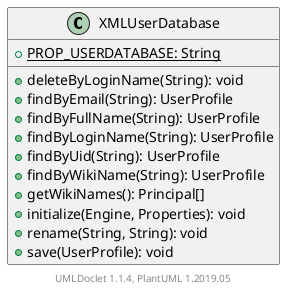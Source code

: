 @startuml

    class XMLUserDatabase [[XMLUserDatabase.html]] {
        {static} +PROP_USERDATABASE: String
        +deleteByLoginName(String): void
        +findByEmail(String): UserProfile
        +findByFullName(String): UserProfile
        +findByLoginName(String): UserProfile
        +findByUid(String): UserProfile
        +findByWikiName(String): UserProfile
        +getWikiNames(): Principal[]
        +initialize(Engine, Properties): void
        +rename(String, String): void
        +save(UserProfile): void
    }


    center footer UMLDoclet 1.1.4, PlantUML 1.2019.05
@enduml
